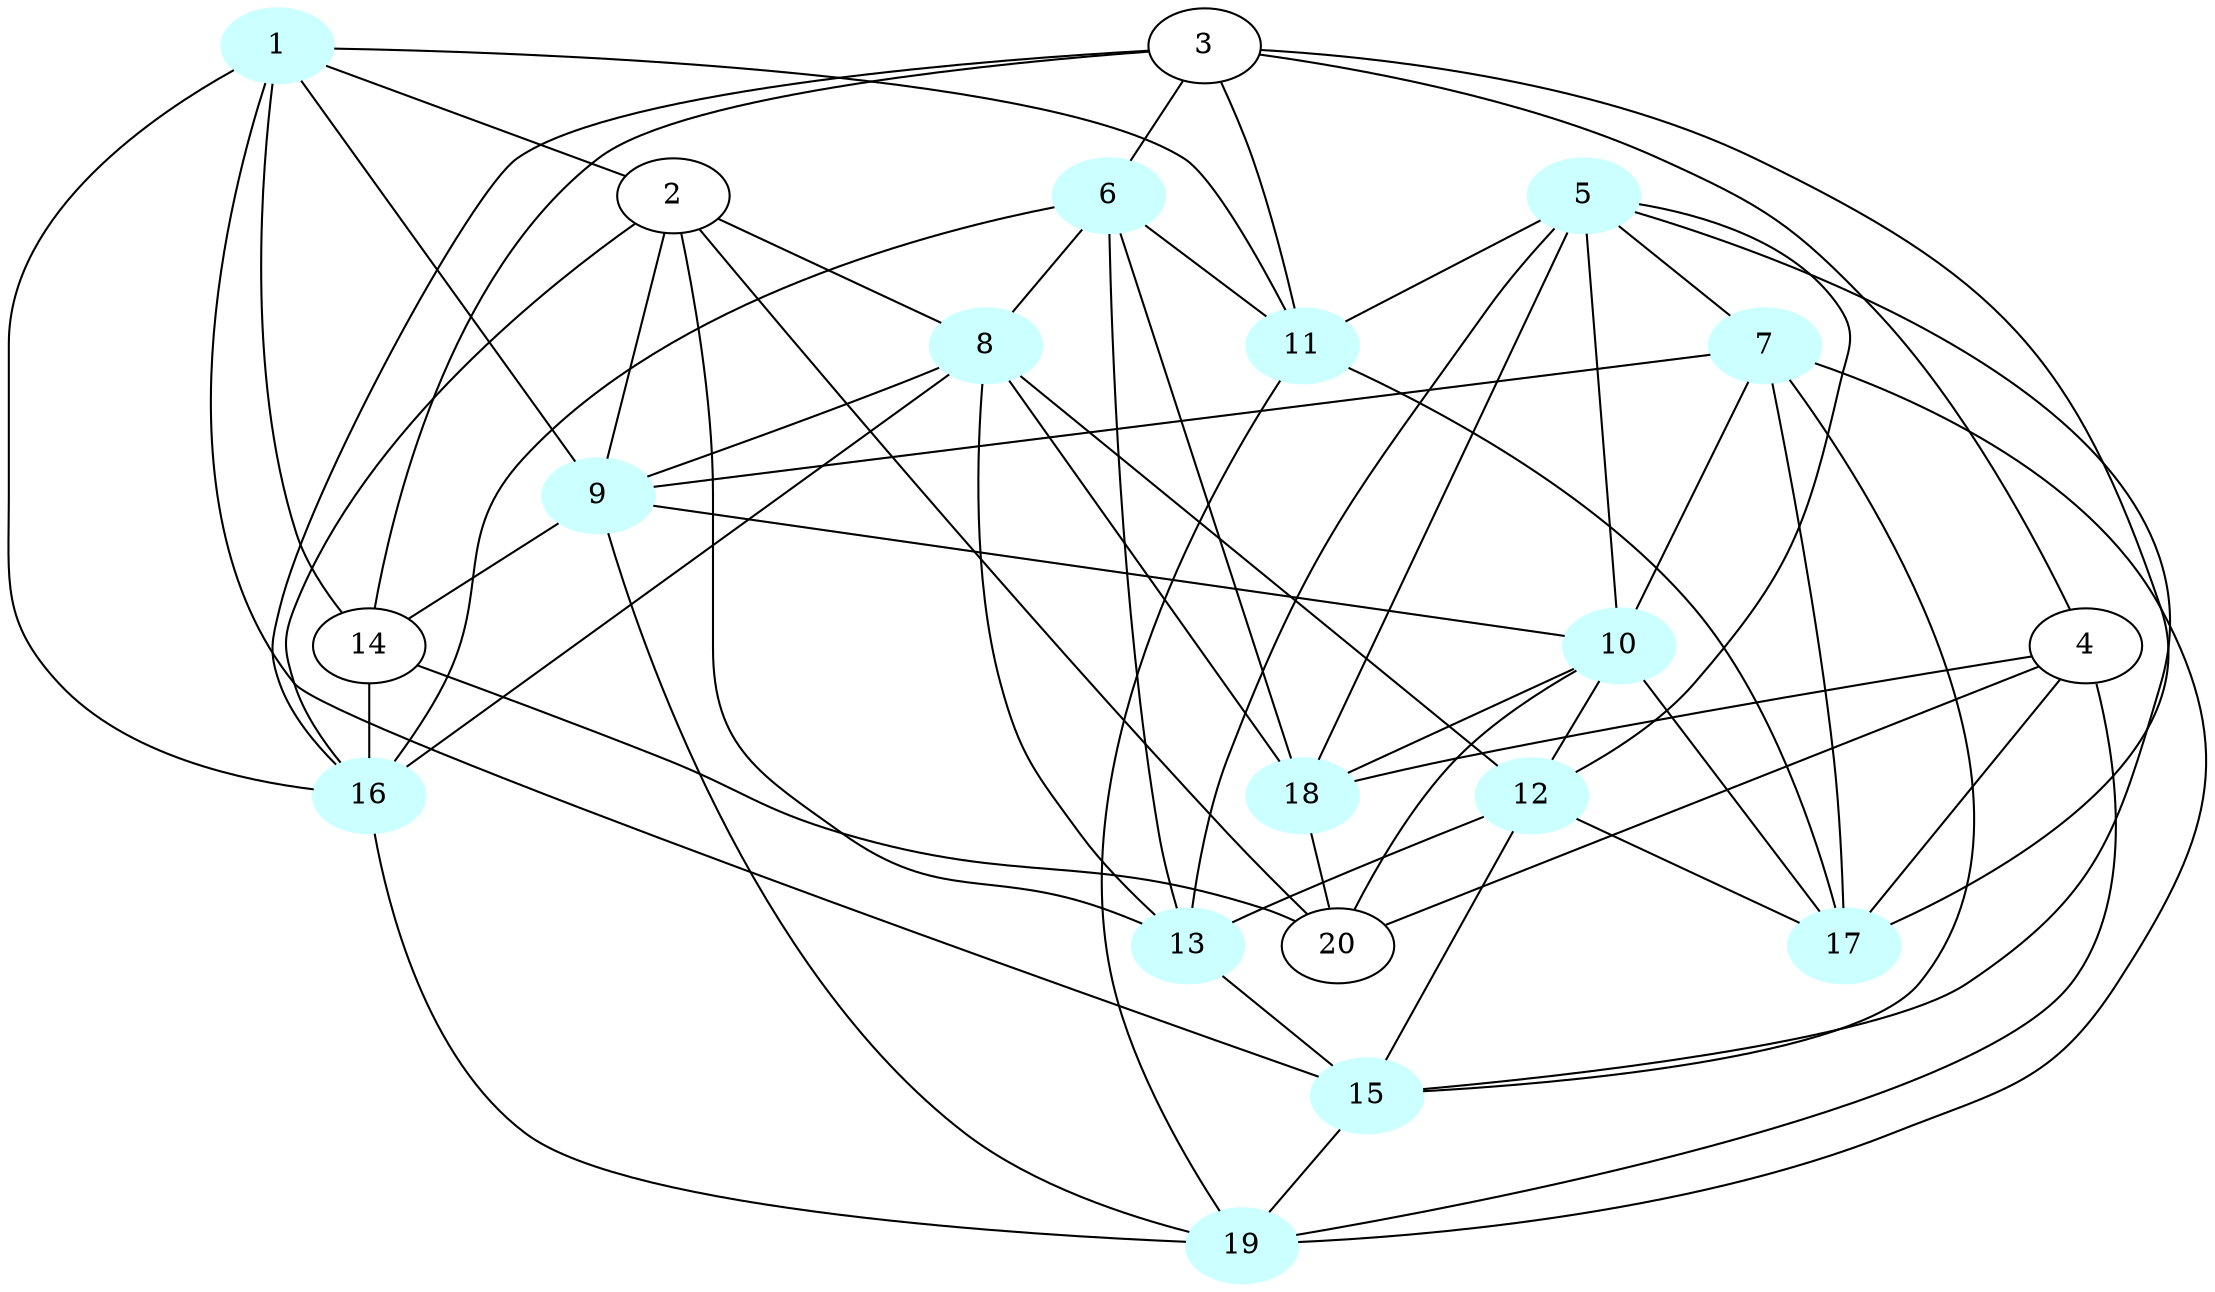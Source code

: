 graph G {
    1 [style=filled, color="#CCFFFF"];
    5 [style=filled, color="#CCFFFF"];
    6 [style=filled, color="#CCFFFF"];
    7 [style=filled, color="#CCFFFF"];
    8 [style=filled, color="#CCFFFF"];
    9 [style=filled, color="#CCFFFF"];
    10 [style=filled, color="#CCFFFF"];
    11 [style=filled, color="#CCFFFF"];
    12 [style=filled, color="#CCFFFF"];
    13 [style=filled, color="#CCFFFF"];
    15 [style=filled, color="#CCFFFF"];
    16 [style=filled, color="#CCFFFF"];
    17 [style=filled, color="#CCFFFF"];
    18 [style=filled, color="#CCFFFF"];
    19 [style=filled, color="#CCFFFF"];
    1 -- 2 [len= 2]
    1 -- 9 [len= 2]
    1 -- 11 [len= 2]
    1 -- 14 [len= 2]
    1 -- 15 [len= 2]
    1 -- 16 [len= 2]
    2 -- 8 [len= 2]
    2 -- 9 [len= 2]
    2 -- 13 [len= 2]
    2 -- 16 [len= 2]
    2 -- 20 [len= 2]
    3 -- 4 [len= 2]
    3 -- 6 [len= 2]
    3 -- 11 [len= 2]
    3 -- 14 [len= 2]
    3 -- 16 [len= 2]
    3 -- 17 [len= 2]
    4 -- 17 [len= 2]
    4 -- 18 [len= 2]
    4 -- 19 [len= 2]
    4 -- 20 [len= 2]
    5 -- 7 [len= 2]
    5 -- 10 [len= 2]
    5 -- 11 [len= 2]
    5 -- 12 [len= 2]
    5 -- 13 [len= 2]
    5 -- 15 [len= 2]
    5 -- 18 [len= 2]
    6 -- 8 [len= 2]
    6 -- 11 [len= 2]
    6 -- 13 [len= 2]
    6 -- 16 [len= 2]
    6 -- 18 [len= 2]
    7 -- 9 [len= 2]
    7 -- 10 [len= 2]
    7 -- 15 [len= 2]
    7 -- 17 [len= 2]
    7 -- 19 [len= 2]
    8 -- 9 [len= 2]
    8 -- 12 [len= 2]
    8 -- 13 [len= 2]
    8 -- 16 [len= 2]
    8 -- 18 [len= 2]
    9 -- 10 [len= 2]
    9 -- 14 [len= 2]
    9 -- 19 [len= 2]
    10 -- 12 [len= 2]
    10 -- 17 [len= 2]
    10 -- 18 [len= 2]
    10 -- 20 [len= 2]
    11 -- 17 [len= 2]
    11 -- 19 [len= 2]
    12 -- 13 [len= 2]
    12 -- 15 [len= 2]
    12 -- 17 [len= 2]
    13 -- 15 [len= 2]
    14 -- 16 [len= 2]
    14 -- 20 [len= 2]
    15 -- 19 [len= 2]
    16 -- 19 [len= 2]
    18 -- 20 [len= 2]
}
